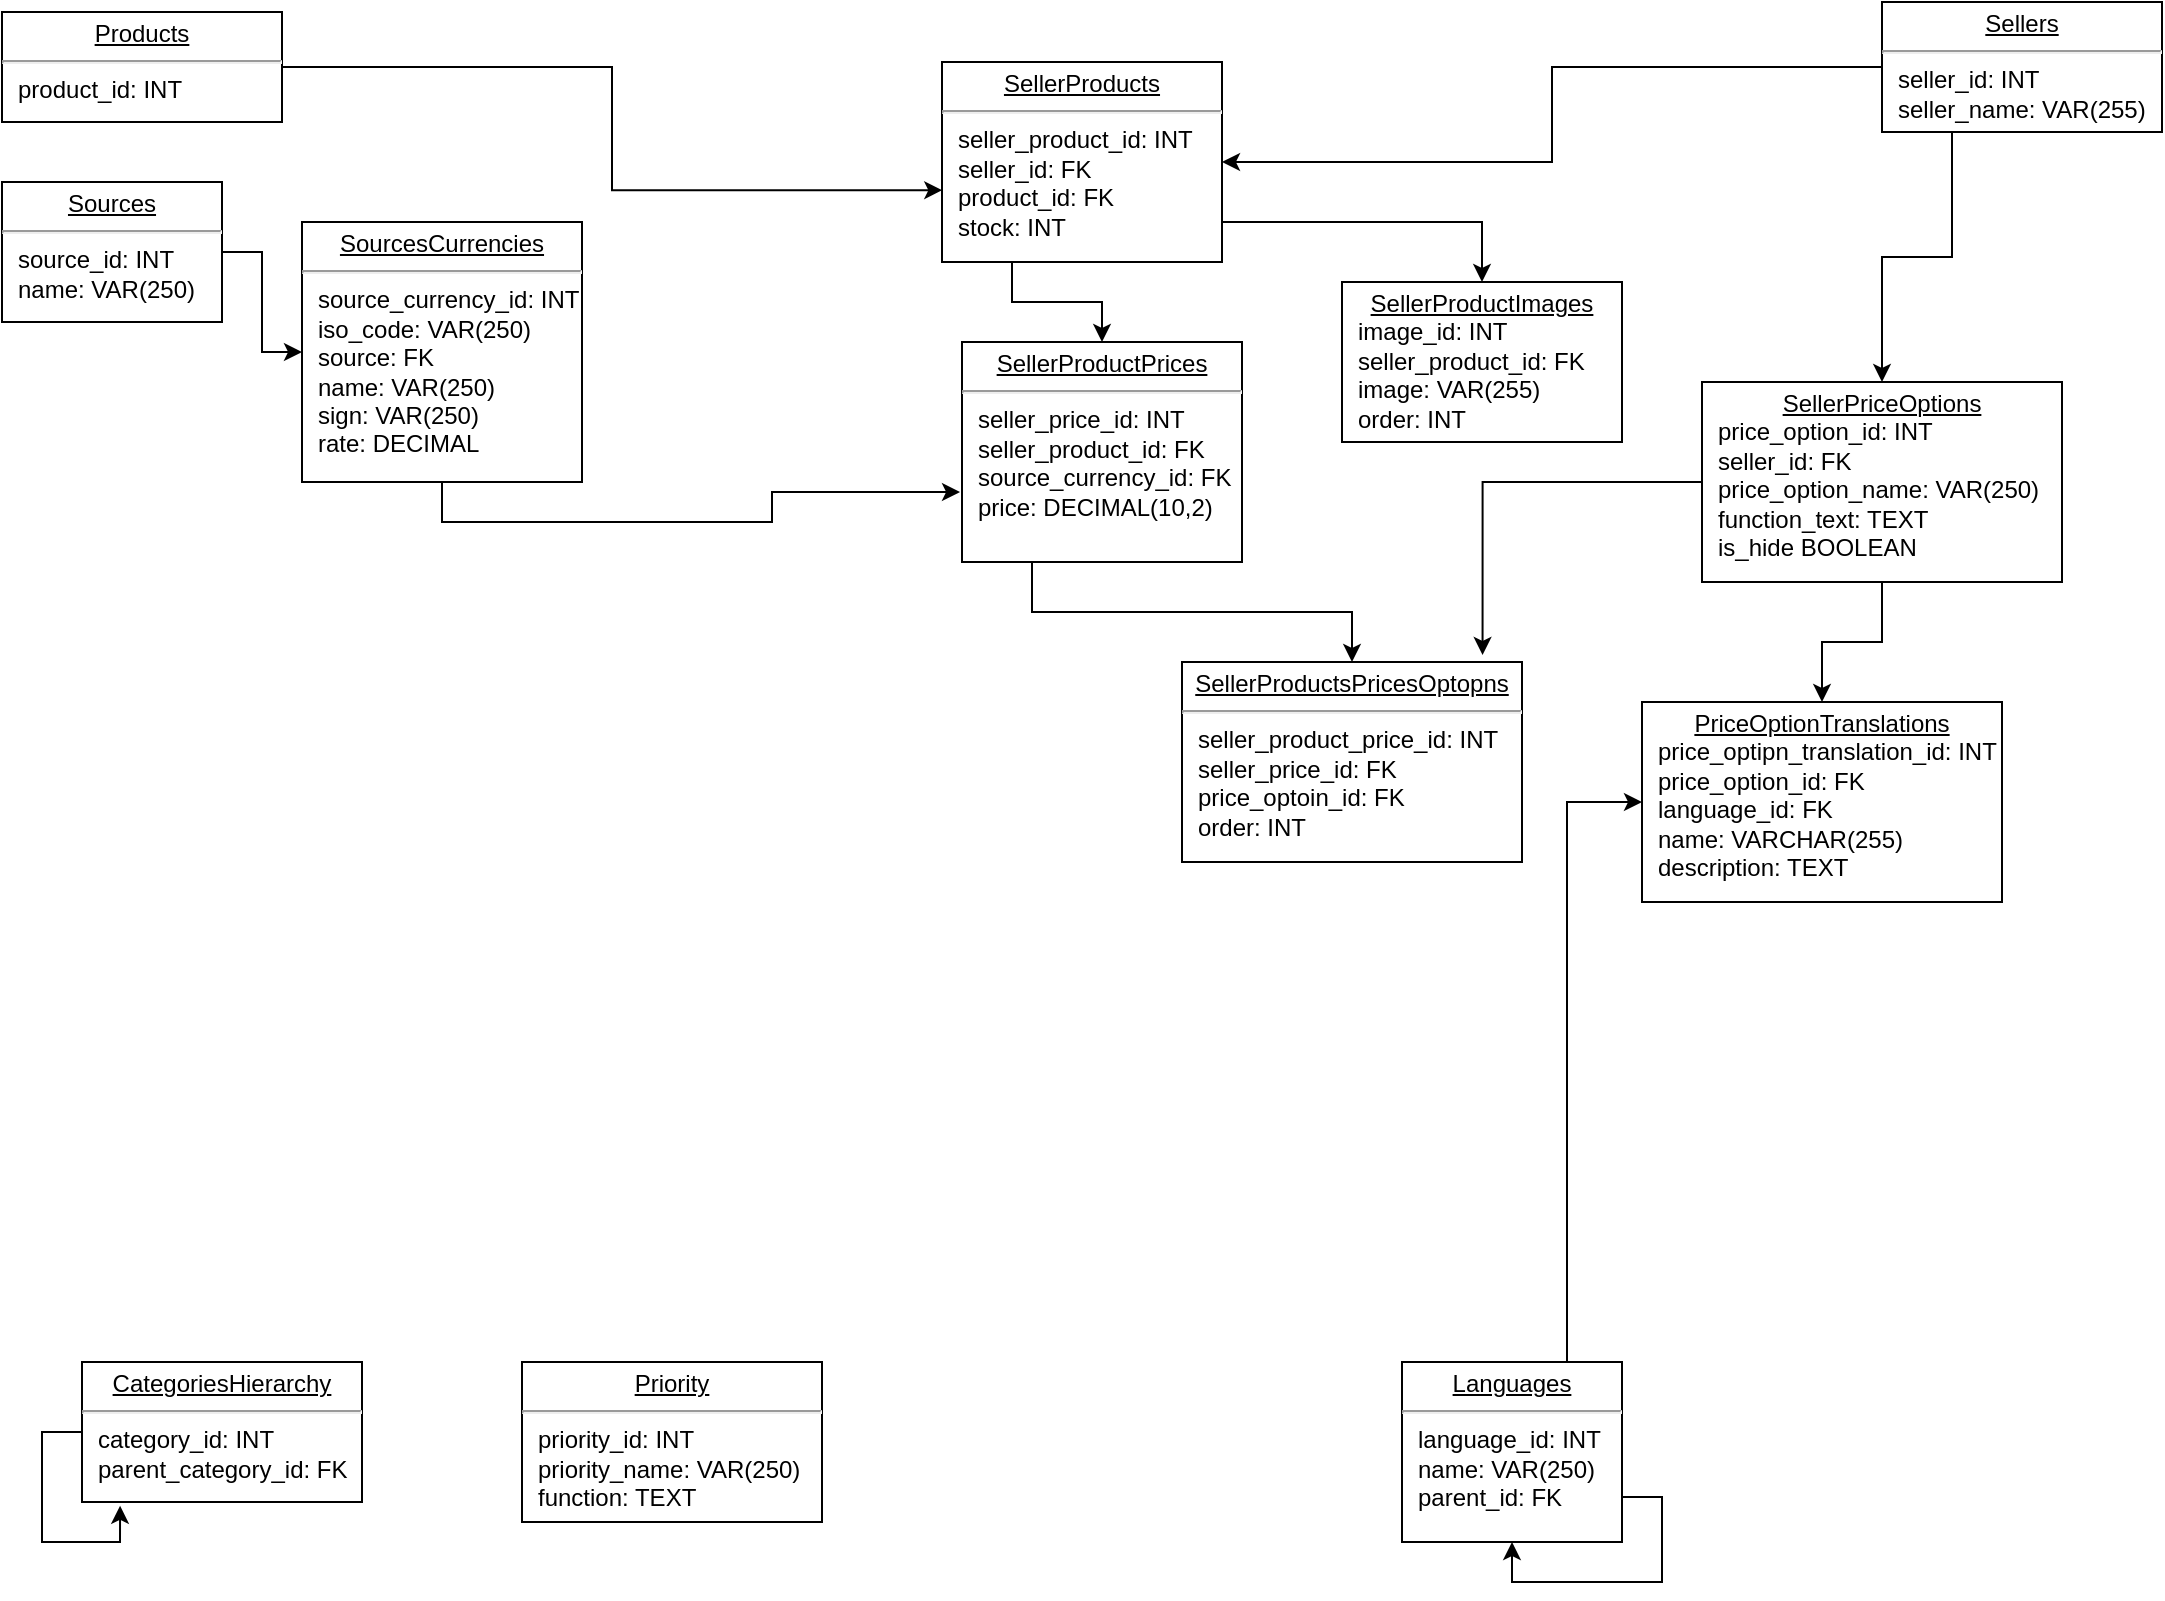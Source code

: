 <mxfile version="23.0.2" type="github">
  <diagram name="Page-1" id="a7904f86-f2b4-8e86-fa97-74104820619b">
    <mxGraphModel dx="934" dy="533" grid="1" gridSize="10" guides="1" tooltips="1" connect="1" arrows="1" fold="1" page="1" pageScale="1" pageWidth="1100" pageHeight="850" background="none" math="0" shadow="0">
      <root>
        <mxCell id="0" />
        <mxCell id="1" parent="0" />
        <mxCell id="24794b860abc3c2d-1" value="&lt;p style=&quot;margin: 0px ; margin-top: 4px ; text-align: center ; text-decoration: underline&quot;&gt;Products&lt;/p&gt;&lt;hr&gt;&lt;p style=&quot;margin: 0px ; margin-left: 8px&quot;&gt;product_id: INT&lt;/p&gt;&lt;p style=&quot;margin: 0px ; margin-left: 8px&quot;&gt;&lt;br&gt;&lt;/p&gt;" style="verticalAlign=top;align=left;overflow=fill;fontSize=12;fontFamily=Helvetica;html=1;rounded=0;shadow=0;comic=0;labelBackgroundColor=none;strokeWidth=1" parent="1" vertex="1">
          <mxGeometry x="10" y="15" width="140" height="55" as="geometry" />
        </mxCell>
        <mxCell id="gQVgTaIHXdBQscYpgulz-22" style="edgeStyle=orthogonalEdgeStyle;rounded=0;orthogonalLoop=1;jettySize=auto;html=1;exitX=0;exitY=0.5;exitDx=0;exitDy=0;entryX=1;entryY=0.5;entryDx=0;entryDy=0;" parent="1" source="24794b860abc3c2d-17" target="24794b860abc3c2d-19" edge="1">
          <mxGeometry relative="1" as="geometry" />
        </mxCell>
        <mxCell id="7KqwkXn7b-6eYXuRpj1w-12" style="edgeStyle=orthogonalEdgeStyle;rounded=0;orthogonalLoop=1;jettySize=auto;html=1;exitX=0.25;exitY=1;exitDx=0;exitDy=0;" parent="1" source="24794b860abc3c2d-17" target="gQVgTaIHXdBQscYpgulz-9" edge="1">
          <mxGeometry relative="1" as="geometry" />
        </mxCell>
        <mxCell id="24794b860abc3c2d-17" value="&lt;p style=&quot;margin: 0px ; margin-top: 4px ; text-align: center ; text-decoration: underline&quot;&gt;Sellers&lt;/p&gt;&lt;hr&gt;&lt;p style=&quot;margin: 0px ; margin-left: 8px&quot;&gt;seller_id: INT&lt;/p&gt;&lt;p style=&quot;margin: 0px ; margin-left: 8px&quot;&gt;seller_name: VAR(255)&lt;/p&gt;&lt;p style=&quot;margin: 0px ; margin-left: 8px&quot;&gt;&lt;br&gt;&lt;/p&gt;" style="verticalAlign=top;align=left;overflow=fill;fontSize=12;fontFamily=Helvetica;html=1;rounded=0;shadow=0;comic=0;labelBackgroundColor=none;strokeWidth=1" parent="1" vertex="1">
          <mxGeometry x="950" y="10" width="140" height="65" as="geometry" />
        </mxCell>
        <mxCell id="gQVgTaIHXdBQscYpgulz-5" value="" style="edgeStyle=orthogonalEdgeStyle;rounded=0;orthogonalLoop=1;jettySize=auto;html=1;" parent="1" source="24794b860abc3c2d-19" target="gQVgTaIHXdBQscYpgulz-4" edge="1">
          <mxGeometry relative="1" as="geometry">
            <Array as="points">
              <mxPoint x="750" y="120" />
            </Array>
          </mxGeometry>
        </mxCell>
        <mxCell id="7KqwkXn7b-6eYXuRpj1w-1" style="edgeStyle=orthogonalEdgeStyle;rounded=0;orthogonalLoop=1;jettySize=auto;html=1;exitX=0.25;exitY=1;exitDx=0;exitDy=0;" parent="1" source="24794b860abc3c2d-19" target="gQVgTaIHXdBQscYpgulz-23" edge="1">
          <mxGeometry relative="1" as="geometry" />
        </mxCell>
        <mxCell id="24794b860abc3c2d-19" value="&lt;p style=&quot;margin: 0px ; margin-top: 4px ; text-align: center ; text-decoration: underline&quot;&gt;SellerProducts&lt;/p&gt;&lt;hr&gt;&lt;p style=&quot;margin: 0px ; margin-left: 8px&quot;&gt;seller_product_id: INT&lt;/p&gt;&lt;p style=&quot;margin: 0px ; margin-left: 8px&quot;&gt;seller_id: FK&lt;/p&gt;&lt;p style=&quot;margin: 0px ; margin-left: 8px&quot;&gt;product_id: FK&lt;/p&gt;&lt;p style=&quot;margin: 0px ; margin-left: 8px&quot;&gt;stock: INT&lt;/p&gt;&lt;p style=&quot;margin: 0px ; margin-left: 8px&quot;&gt;&lt;br&gt;&lt;/p&gt;" style="verticalAlign=top;align=left;overflow=fill;fontSize=12;fontFamily=Helvetica;html=1;rounded=0;shadow=0;comic=0;labelBackgroundColor=none;strokeWidth=1;" parent="1" vertex="1">
          <mxGeometry x="480" y="40" width="140" height="100" as="geometry" />
        </mxCell>
        <mxCell id="gQVgTaIHXdBQscYpgulz-4" value="&lt;p style=&quot;margin: 0px ; margin-top: 4px ; text-align: center ; text-decoration: underline&quot;&gt;SellerProductImages&lt;/p&gt;&lt;p style=&quot;margin: 0px ; margin-left: 8px&quot;&gt;image_id: INT&lt;/p&gt;&lt;p style=&quot;margin: 0px ; margin-left: 8px&quot;&gt;seller_product_id: FK&lt;/p&gt;&lt;p style=&quot;margin: 0px ; margin-left: 8px&quot;&gt;image: VAR(255)&lt;/p&gt;&lt;p style=&quot;margin: 0px ; margin-left: 8px&quot;&gt;order: INT&lt;br&gt;&lt;/p&gt;&lt;p style=&quot;margin: 0px ; margin-left: 8px&quot;&gt;&lt;br&gt;&lt;/p&gt;" style="verticalAlign=top;align=left;overflow=fill;fontSize=12;fontFamily=Helvetica;html=1;rounded=0;shadow=0;comic=0;labelBackgroundColor=none;strokeWidth=1;" parent="1" vertex="1">
          <mxGeometry x="680" y="150" width="140" height="80" as="geometry" />
        </mxCell>
        <mxCell id="gQVgTaIHXdBQscYpgulz-15" value="" style="edgeStyle=orthogonalEdgeStyle;rounded=0;orthogonalLoop=1;jettySize=auto;html=1;" parent="1" source="gQVgTaIHXdBQscYpgulz-9" target="gQVgTaIHXdBQscYpgulz-13" edge="1">
          <mxGeometry relative="1" as="geometry" />
        </mxCell>
        <mxCell id="gQVgTaIHXdBQscYpgulz-9" value="&lt;p style=&quot;margin: 0px ; margin-top: 4px ; text-align: center ; text-decoration: underline&quot;&gt;SellerPriceOptions&lt;/p&gt;&lt;p style=&quot;margin: 0px ; margin-left: 8px&quot;&gt;price_option_id: INT&lt;/p&gt;&lt;p style=&quot;margin: 0px ; margin-left: 8px&quot;&gt;seller_id: FK&lt;br&gt;&lt;/p&gt;&lt;p style=&quot;margin: 0px ; margin-left: 8px&quot;&gt;price_option_name: VAR(250)&lt;/p&gt;&lt;p style=&quot;margin: 0px ; margin-left: 8px&quot;&gt;function_text: TEXT&lt;br&gt;&lt;/p&gt;&lt;p style=&quot;margin: 0px ; margin-left: 8px&quot;&gt;is_hide BOOLEAN&lt;br&gt;&lt;/p&gt;&lt;p style=&quot;margin: 0px ; margin-left: 8px&quot;&gt;&lt;span style=&quot;font-family: &amp;quot;Helvetica Neue&amp;quot;; font-size: 13px;&quot;&gt;&amp;nbsp;&lt;/span&gt;&lt;/p&gt;&lt;p style=&quot;margin: 0px ; margin-left: 8px&quot;&gt;&lt;br&gt;&lt;/p&gt;&lt;p style=&quot;margin: 0px ; margin-left: 8px&quot;&gt;&lt;br&gt;&lt;/p&gt;" style="verticalAlign=top;align=left;overflow=fill;fontSize=12;fontFamily=Helvetica;html=1;rounded=0;shadow=0;comic=0;labelBackgroundColor=none;strokeWidth=1;" parent="1" vertex="1">
          <mxGeometry x="860" y="200" width="180" height="100" as="geometry" />
        </mxCell>
        <mxCell id="gQVgTaIHXdBQscYpgulz-13" value="&lt;p style=&quot;margin: 0px ; margin-top: 4px ; text-align: center ; text-decoration: underline&quot;&gt;PriceOptionTranslations&lt;/p&gt;&lt;p style=&quot;margin: 0px ; margin-left: 8px&quot;&gt;price_optipn_translation_id: INT&lt;/p&gt;&lt;p style=&quot;margin: 0px ; margin-left: 8px&quot;&gt;price_option_id: FK&lt;/p&gt;&lt;p style=&quot;margin: 0px ; margin-left: 8px&quot;&gt;language_id: FK&lt;/p&gt;&lt;p style=&quot;margin: 0px ; margin-left: 8px&quot;&gt;name: VARCHAR(255)&lt;br&gt;&lt;/p&gt;&lt;p style=&quot;margin: 0px ; margin-left: 8px&quot;&gt;description: TEXT&lt;br&gt;&lt;/p&gt;&lt;p style=&quot;margin: 0px ; margin-left: 8px&quot;&gt;&lt;span style=&quot;font-family: &amp;quot;Helvetica Neue&amp;quot;; font-size: 13px;&quot;&gt;&amp;nbsp;&lt;/span&gt;&lt;/p&gt;&lt;p style=&quot;margin: 0px ; margin-left: 8px&quot;&gt;&lt;br&gt;&lt;/p&gt;&lt;p style=&quot;margin: 0px ; margin-left: 8px&quot;&gt;&lt;br&gt;&lt;/p&gt;" style="verticalAlign=top;align=left;overflow=fill;fontSize=12;fontFamily=Helvetica;html=1;rounded=0;shadow=0;comic=0;labelBackgroundColor=none;strokeWidth=1;" parent="1" vertex="1">
          <mxGeometry x="830" y="360" width="180" height="100" as="geometry" />
        </mxCell>
        <mxCell id="gQVgTaIHXdBQscYpgulz-19" style="edgeStyle=orthogonalEdgeStyle;rounded=0;orthogonalLoop=1;jettySize=auto;html=1;exitX=1;exitY=0.5;exitDx=0;exitDy=0;entryX=0.001;entryY=0.641;entryDx=0;entryDy=0;entryPerimeter=0;" parent="1" source="24794b860abc3c2d-1" target="24794b860abc3c2d-19" edge="1">
          <mxGeometry relative="1" as="geometry" />
        </mxCell>
        <mxCell id="7KqwkXn7b-6eYXuRpj1w-10" style="edgeStyle=orthogonalEdgeStyle;rounded=0;orthogonalLoop=1;jettySize=auto;html=1;exitX=0.25;exitY=1;exitDx=0;exitDy=0;" parent="1" source="gQVgTaIHXdBQscYpgulz-23" target="7KqwkXn7b-6eYXuRpj1w-7" edge="1">
          <mxGeometry relative="1" as="geometry" />
        </mxCell>
        <mxCell id="gQVgTaIHXdBQscYpgulz-23" value="&lt;p style=&quot;margin: 0px ; margin-top: 4px ; text-align: center ; text-decoration: underline&quot;&gt;SellerProductPrices&lt;/p&gt;&lt;hr&gt;&lt;p style=&quot;margin: 0px ; margin-left: 8px&quot;&gt;seller_price_id: INT&lt;/p&gt;&lt;p style=&quot;margin: 0px ; margin-left: 8px&quot;&gt;seller_product_id: FK&lt;/p&gt;&lt;p style=&quot;margin: 0px ; margin-left: 8px&quot;&gt;source_currency_id: FK&lt;/p&gt;&lt;p style=&quot;margin: 0px ; margin-left: 8px&quot;&gt;price: DECIMAL(10,2)&lt;br&gt;&lt;/p&gt;&lt;p style=&quot;margin: 0px ; margin-left: 8px&quot;&gt;&lt;br&gt;&lt;/p&gt;" style="verticalAlign=top;align=left;overflow=fill;fontSize=12;fontFamily=Helvetica;html=1;rounded=0;shadow=0;comic=0;labelBackgroundColor=none;strokeWidth=1;" parent="1" vertex="1">
          <mxGeometry x="490" y="180" width="140" height="110" as="geometry" />
        </mxCell>
        <mxCell id="7KqwkXn7b-6eYXuRpj1w-3" value="&lt;p style=&quot;margin: 0px ; margin-top: 4px ; text-align: center ; text-decoration: underline&quot;&gt;SourcesCurrencies&lt;/p&gt;&lt;hr&gt;&lt;p style=&quot;margin: 0px ; margin-left: 8px&quot;&gt;source_currency_id: INT&lt;/p&gt;&lt;p style=&quot;margin: 0px ; margin-left: 8px&quot;&gt;iso_code:&amp;nbsp;VAR(250)&lt;/p&gt;&lt;p style=&quot;margin: 0px ; margin-left: 8px&quot;&gt;source: FK&lt;/p&gt;&lt;p style=&quot;margin: 0px ; margin-left: 8px&quot;&gt;name:&amp;nbsp;VAR(250)&lt;/p&gt;&lt;p style=&quot;margin: 0px ; margin-left: 8px&quot;&gt;sign: VAR(250)&lt;/p&gt;&lt;p style=&quot;margin: 0px ; margin-left: 8px&quot;&gt;rate:&amp;nbsp;DECIMAL&lt;/p&gt;&lt;p style=&quot;margin: 0px ; margin-left: 8px&quot;&gt;&lt;br&gt;&lt;/p&gt;&lt;p style=&quot;margin: 0px ; margin-left: 8px&quot;&gt;&lt;br&gt;&lt;/p&gt;" style="verticalAlign=top;align=left;overflow=fill;fontSize=12;fontFamily=Helvetica;html=1;rounded=0;shadow=0;comic=0;labelBackgroundColor=none;strokeWidth=1;" parent="1" vertex="1">
          <mxGeometry x="160" y="120" width="140" height="130" as="geometry" />
        </mxCell>
        <mxCell id="7KqwkXn7b-6eYXuRpj1w-5" style="edgeStyle=orthogonalEdgeStyle;rounded=0;orthogonalLoop=1;jettySize=auto;html=1;exitX=0.5;exitY=1;exitDx=0;exitDy=0;entryX=-0.007;entryY=0.682;entryDx=0;entryDy=0;entryPerimeter=0;" parent="1" source="7KqwkXn7b-6eYXuRpj1w-3" target="gQVgTaIHXdBQscYpgulz-23" edge="1">
          <mxGeometry relative="1" as="geometry" />
        </mxCell>
        <mxCell id="7KqwkXn7b-6eYXuRpj1w-7" value="&lt;p style=&quot;margin: 0px ; margin-top: 4px ; text-align: center ; text-decoration: underline&quot;&gt;SellerProductsPricesOptopns&lt;/p&gt;&lt;hr&gt;&lt;p style=&quot;margin: 0px ; margin-left: 8px&quot;&gt;seller_product_price_id: INT&lt;/p&gt;&lt;p style=&quot;margin: 0px ; margin-left: 8px&quot;&gt;seller_price_id: FK&lt;/p&gt;&lt;p style=&quot;margin: 0px ; margin-left: 8px&quot;&gt;price_optoin_id: FK&lt;/p&gt;&lt;p style=&quot;margin: 0px ; margin-left: 8px&quot;&gt;order: INT&lt;/p&gt;" style="verticalAlign=top;align=left;overflow=fill;fontSize=12;fontFamily=Helvetica;html=1;rounded=0;shadow=0;comic=0;labelBackgroundColor=none;strokeWidth=1;" parent="1" vertex="1">
          <mxGeometry x="600" y="340" width="170" height="100" as="geometry" />
        </mxCell>
        <mxCell id="7KqwkXn7b-6eYXuRpj1w-13" style="edgeStyle=orthogonalEdgeStyle;rounded=0;orthogonalLoop=1;jettySize=auto;html=1;exitX=0;exitY=0.5;exitDx=0;exitDy=0;entryX=0.884;entryY=-0.035;entryDx=0;entryDy=0;entryPerimeter=0;" parent="1" source="gQVgTaIHXdBQscYpgulz-9" target="7KqwkXn7b-6eYXuRpj1w-7" edge="1">
          <mxGeometry relative="1" as="geometry" />
        </mxCell>
        <mxCell id="zj1vimmM5nZFjZrBFN-3-3" style="edgeStyle=orthogonalEdgeStyle;rounded=0;orthogonalLoop=1;jettySize=auto;html=1;exitX=1;exitY=0.5;exitDx=0;exitDy=0;entryX=0;entryY=0.5;entryDx=0;entryDy=0;" parent="1" source="zj1vimmM5nZFjZrBFN-3-1" target="7KqwkXn7b-6eYXuRpj1w-3" edge="1">
          <mxGeometry relative="1" as="geometry" />
        </mxCell>
        <mxCell id="zj1vimmM5nZFjZrBFN-3-1" value="&lt;p style=&quot;margin: 0px ; margin-top: 4px ; text-align: center ; text-decoration: underline&quot;&gt;Sources&lt;/p&gt;&lt;hr&gt;&lt;p style=&quot;margin: 0px ; margin-left: 8px&quot;&gt;source_id: INT&lt;/p&gt;&lt;p style=&quot;margin: 0px ; margin-left: 8px&quot;&gt;name:&amp;nbsp;VAR(250)&lt;/p&gt;&lt;p style=&quot;margin: 0px ; margin-left: 8px&quot;&gt;&lt;br&gt;&lt;/p&gt;&lt;p style=&quot;margin: 0px ; margin-left: 8px&quot;&gt;&lt;br&gt;&lt;/p&gt;" style="verticalAlign=top;align=left;overflow=fill;fontSize=12;fontFamily=Helvetica;html=1;rounded=0;shadow=0;comic=0;labelBackgroundColor=none;strokeWidth=1;" parent="1" vertex="1">
          <mxGeometry x="10" y="100" width="110" height="70" as="geometry" />
        </mxCell>
        <mxCell id="ROwXW8XsKwfAIt8MIKDt-6" style="edgeStyle=orthogonalEdgeStyle;rounded=0;orthogonalLoop=1;jettySize=auto;html=1;exitX=0.75;exitY=0;exitDx=0;exitDy=0;entryX=0;entryY=0.5;entryDx=0;entryDy=0;" edge="1" parent="1" source="ROwXW8XsKwfAIt8MIKDt-1" target="gQVgTaIHXdBQscYpgulz-13">
          <mxGeometry relative="1" as="geometry" />
        </mxCell>
        <mxCell id="ROwXW8XsKwfAIt8MIKDt-1" value="&lt;p style=&quot;margin: 0px ; margin-top: 4px ; text-align: center ; text-decoration: underline&quot;&gt;Languages&lt;/p&gt;&lt;hr&gt;&lt;p style=&quot;margin: 0px ; margin-left: 8px&quot;&gt;language_id: INT&lt;/p&gt;&lt;p style=&quot;margin: 0px ; margin-left: 8px&quot;&gt;name:&amp;nbsp;VAR(250)&lt;/p&gt;&lt;p style=&quot;margin: 0px ; margin-left: 8px&quot;&gt;parent_id: FK&lt;/p&gt;&lt;p style=&quot;margin: 0px ; margin-left: 8px&quot;&gt;&lt;br&gt;&lt;/p&gt;&lt;p style=&quot;margin: 0px ; margin-left: 8px&quot;&gt;&lt;br&gt;&lt;/p&gt;" style="verticalAlign=top;align=left;overflow=fill;fontSize=12;fontFamily=Helvetica;html=1;rounded=0;shadow=0;comic=0;labelBackgroundColor=none;strokeWidth=1;" vertex="1" parent="1">
          <mxGeometry x="710" y="690" width="110" height="90" as="geometry" />
        </mxCell>
        <mxCell id="ROwXW8XsKwfAIt8MIKDt-8" style="edgeStyle=orthogonalEdgeStyle;rounded=0;orthogonalLoop=1;jettySize=auto;html=1;exitX=1;exitY=0.75;exitDx=0;exitDy=0;entryX=0.5;entryY=1;entryDx=0;entryDy=0;" edge="1" parent="1" source="ROwXW8XsKwfAIt8MIKDt-1" target="ROwXW8XsKwfAIt8MIKDt-1">
          <mxGeometry relative="1" as="geometry" />
        </mxCell>
        <mxCell id="ROwXW8XsKwfAIt8MIKDt-9" value="&lt;p style=&quot;margin: 0px ; margin-top: 4px ; text-align: center ; text-decoration: underline&quot;&gt;CategoriesHierarchy&lt;/p&gt;&lt;hr&gt;&lt;p style=&quot;margin: 0px ; margin-left: 8px&quot;&gt;category_id: INT&lt;/p&gt;&lt;p style=&quot;margin: 0px ; margin-left: 8px&quot;&gt;parent_category_id: FK&lt;/p&gt;&lt;p style=&quot;margin: 0px ; margin-left: 8px&quot;&gt;&lt;br&gt;&lt;/p&gt;" style="verticalAlign=top;align=left;overflow=fill;fontSize=12;fontFamily=Helvetica;html=1;rounded=0;shadow=0;comic=0;labelBackgroundColor=none;strokeWidth=1;" vertex="1" parent="1">
          <mxGeometry x="50" y="690" width="140" height="70" as="geometry" />
        </mxCell>
        <mxCell id="ROwXW8XsKwfAIt8MIKDt-11" style="edgeStyle=orthogonalEdgeStyle;rounded=0;orthogonalLoop=1;jettySize=auto;html=1;exitX=0;exitY=0.5;exitDx=0;exitDy=0;entryX=0.136;entryY=1.027;entryDx=0;entryDy=0;entryPerimeter=0;" edge="1" parent="1" source="ROwXW8XsKwfAIt8MIKDt-9" target="ROwXW8XsKwfAIt8MIKDt-9">
          <mxGeometry relative="1" as="geometry" />
        </mxCell>
        <mxCell id="ROwXW8XsKwfAIt8MIKDt-12" value="&lt;p style=&quot;margin: 0px ; margin-top: 4px ; text-align: center ; text-decoration: underline&quot;&gt;Priority&lt;/p&gt;&lt;hr&gt;&lt;p style=&quot;margin: 0px ; margin-left: 8px&quot;&gt;priority_id: INT&lt;/p&gt;&lt;p style=&quot;margin: 0px ; margin-left: 8px&quot;&gt;priority_name: VAR(250)&lt;/p&gt;&lt;p style=&quot;margin: 0px ; margin-left: 8px&quot;&gt;function: TEXT&lt;/p&gt;&lt;p style=&quot;margin: 0px ; margin-left: 8px&quot;&gt;&lt;br&gt;&lt;/p&gt;" style="verticalAlign=top;align=left;overflow=fill;fontSize=12;fontFamily=Helvetica;html=1;rounded=0;shadow=0;comic=0;labelBackgroundColor=none;strokeWidth=1;" vertex="1" parent="1">
          <mxGeometry x="270" y="690" width="150" height="80" as="geometry" />
        </mxCell>
      </root>
    </mxGraphModel>
  </diagram>
</mxfile>
